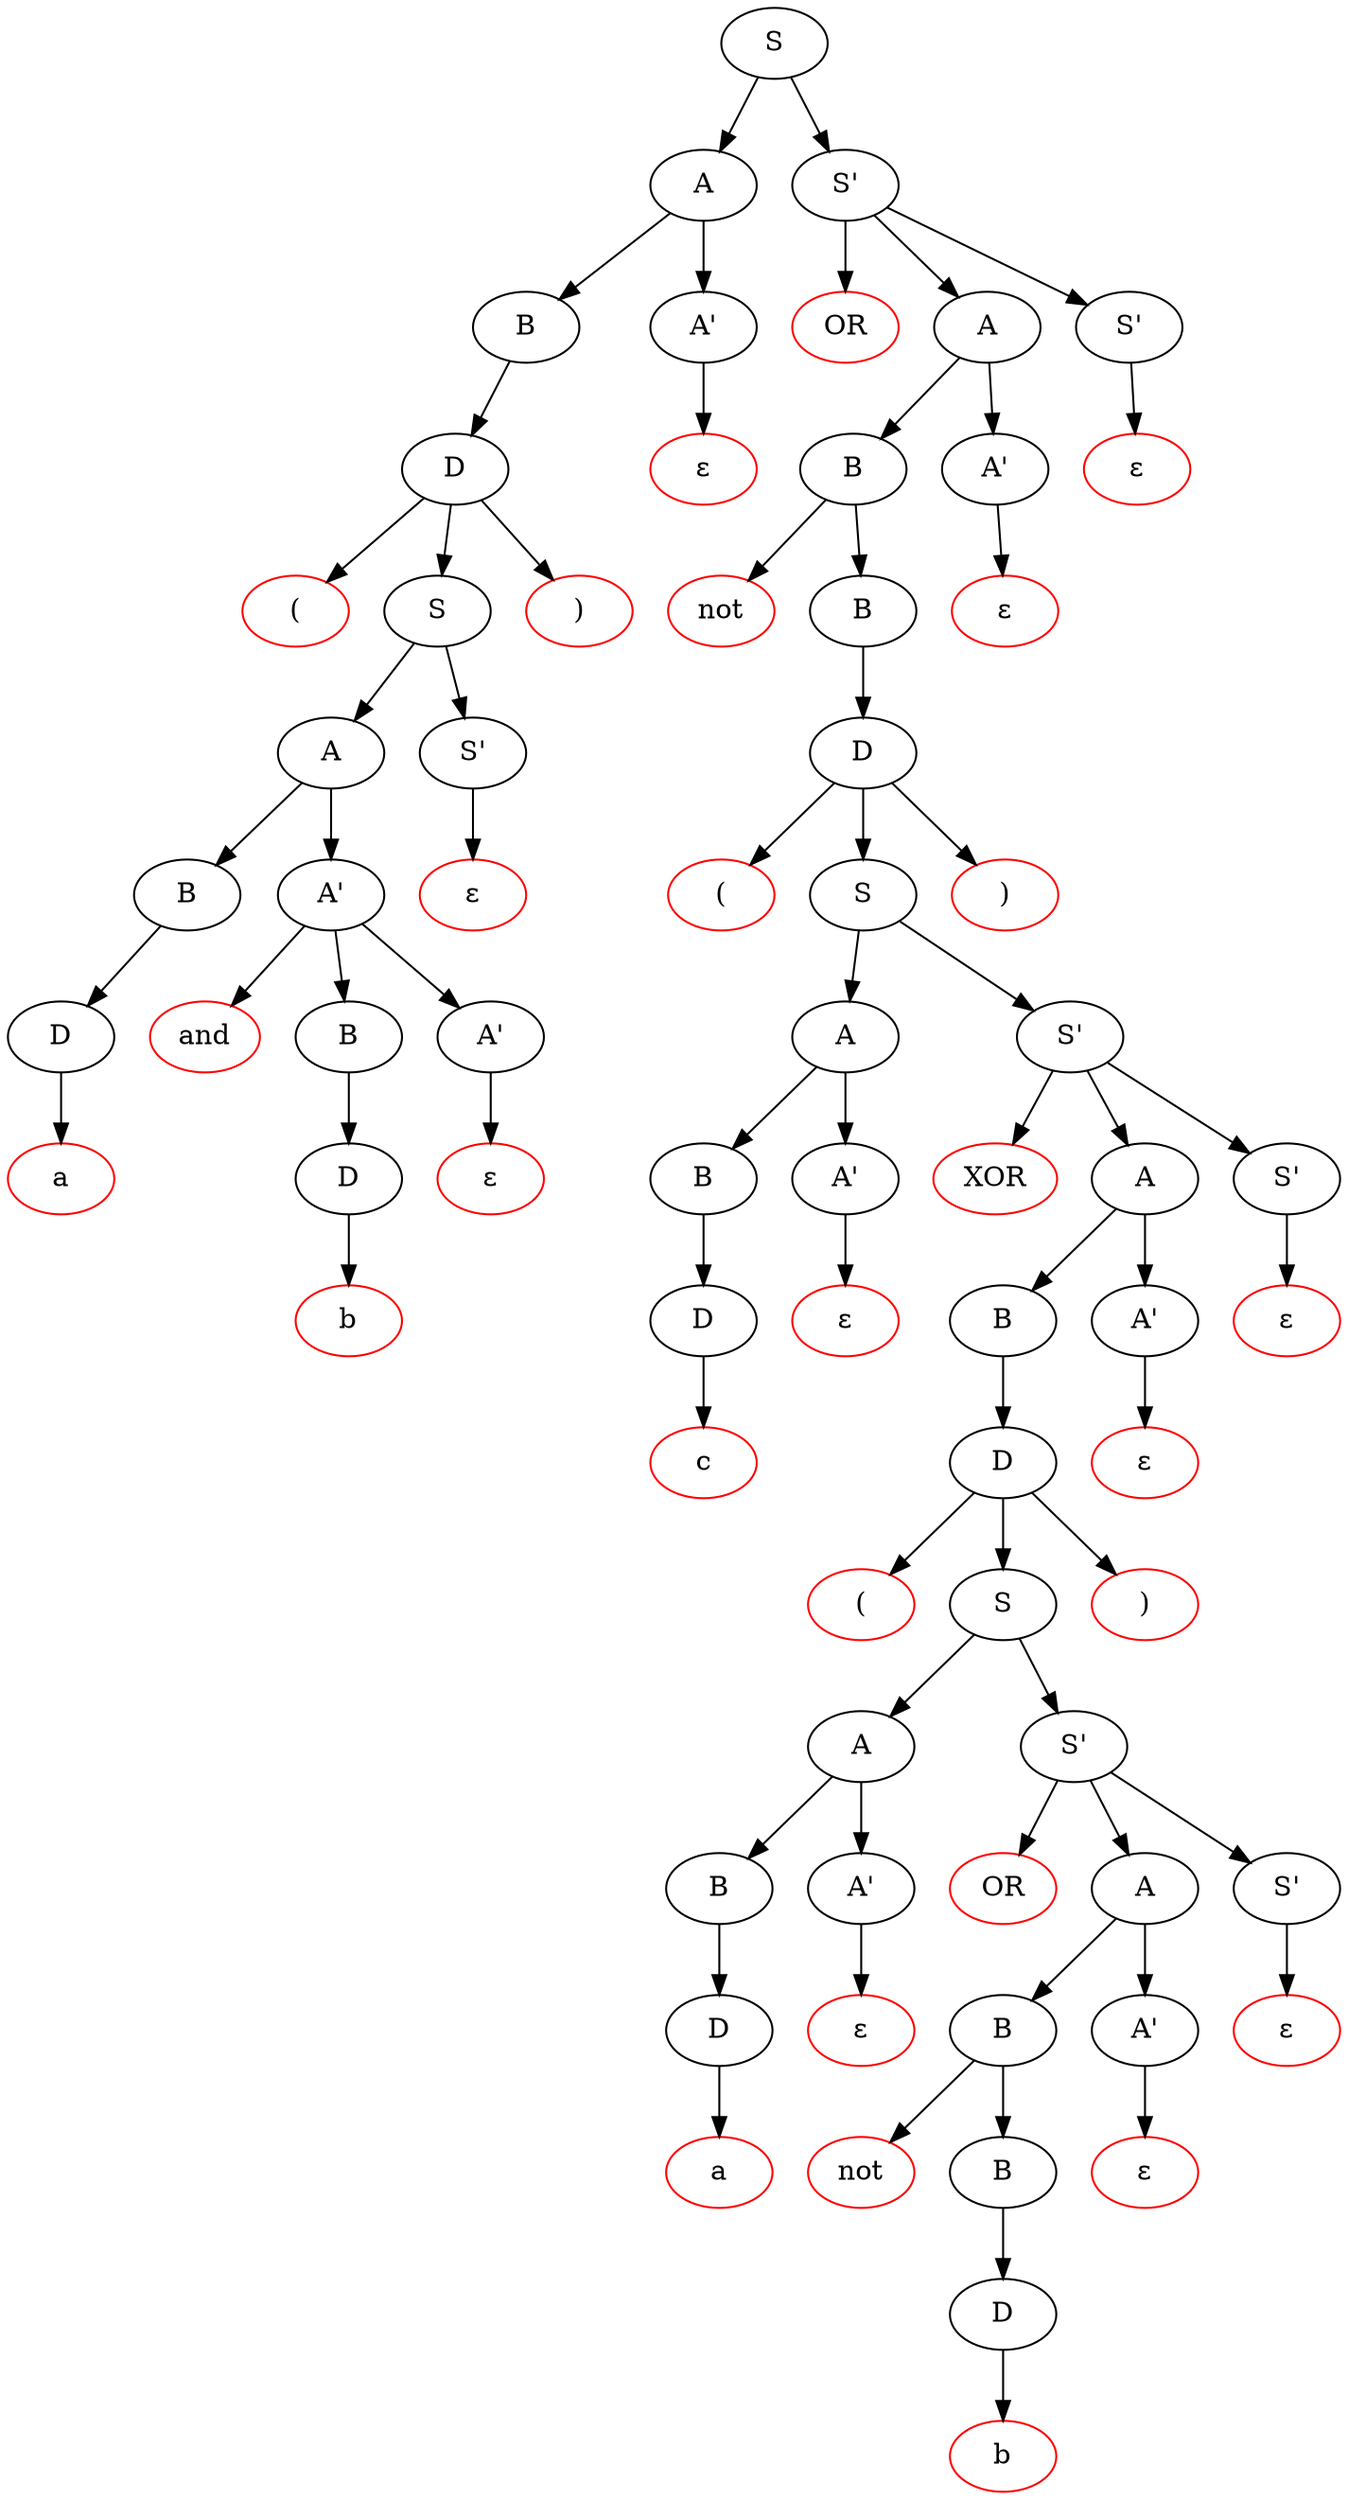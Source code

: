 digraph Tree {
0 [label="S"];
1 [label="A"];
2 [label="B"];
3 [label="D"];
4 [label="(", color=red];
5 [label="S"];
6 [label="A"];
7 [label="B"];
8 [label="D"];
9 [label="a", color=red];
8 -> {9};
7 -> {8};
10 [label="A'"];
11 [label="and", color=red];
12 [label="B"];
13 [label="D"];
14 [label="b", color=red];
13 -> {14};
12 -> {13};
15 [label="A'"];
16 [label="ε", color=red];
15 -> {16};
10 -> {11,12,15};
6 -> {7,10};
17 [label="S'"];
18 [label="ε", color=red];
17 -> {18};
5 -> {6,17};
19 [label=")", color=red];
3 -> {4,5,19};
2 -> {3};
20 [label="A'"];
21 [label="ε", color=red];
20 -> {21};
1 -> {2,20};
22 [label="S'"];
23 [label="OR", color=red];
24 [label="A"];
25 [label="B"];
26 [label="not", color=red];
27 [label="B"];
28 [label="D"];
29 [label="(", color=red];
30 [label="S"];
31 [label="A"];
32 [label="B"];
33 [label="D"];
34 [label="c", color=red];
33 -> {34};
32 -> {33};
35 [label="A'"];
36 [label="ε", color=red];
35 -> {36};
31 -> {32,35};
37 [label="S'"];
38 [label="XOR", color=red];
39 [label="A"];
40 [label="B"];
41 [label="D"];
42 [label="(", color=red];
43 [label="S"];
44 [label="A"];
45 [label="B"];
46 [label="D"];
47 [label="a", color=red];
46 -> {47};
45 -> {46};
48 [label="A'"];
49 [label="ε", color=red];
48 -> {49};
44 -> {45,48};
50 [label="S'"];
51 [label="OR", color=red];
52 [label="A"];
53 [label="B"];
54 [label="not", color=red];
55 [label="B"];
56 [label="D"];
57 [label="b", color=red];
56 -> {57};
55 -> {56};
53 -> {54,55};
58 [label="A'"];
59 [label="ε", color=red];
58 -> {59};
52 -> {53,58};
60 [label="S'"];
61 [label="ε", color=red];
60 -> {61};
50 -> {51,52,60};
43 -> {44,50};
62 [label=")", color=red];
41 -> {42,43,62};
40 -> {41};
63 [label="A'"];
64 [label="ε", color=red];
63 -> {64};
39 -> {40,63};
65 [label="S'"];
66 [label="ε", color=red];
65 -> {66};
37 -> {38,39,65};
30 -> {31,37};
67 [label=")", color=red];
28 -> {29,30,67};
27 -> {28};
25 -> {26,27};
68 [label="A'"];
69 [label="ε", color=red];
68 -> {69};
24 -> {25,68};
70 [label="S'"];
71 [label="ε", color=red];
70 -> {71};
22 -> {23,24,70};
0 -> {1,22};
}